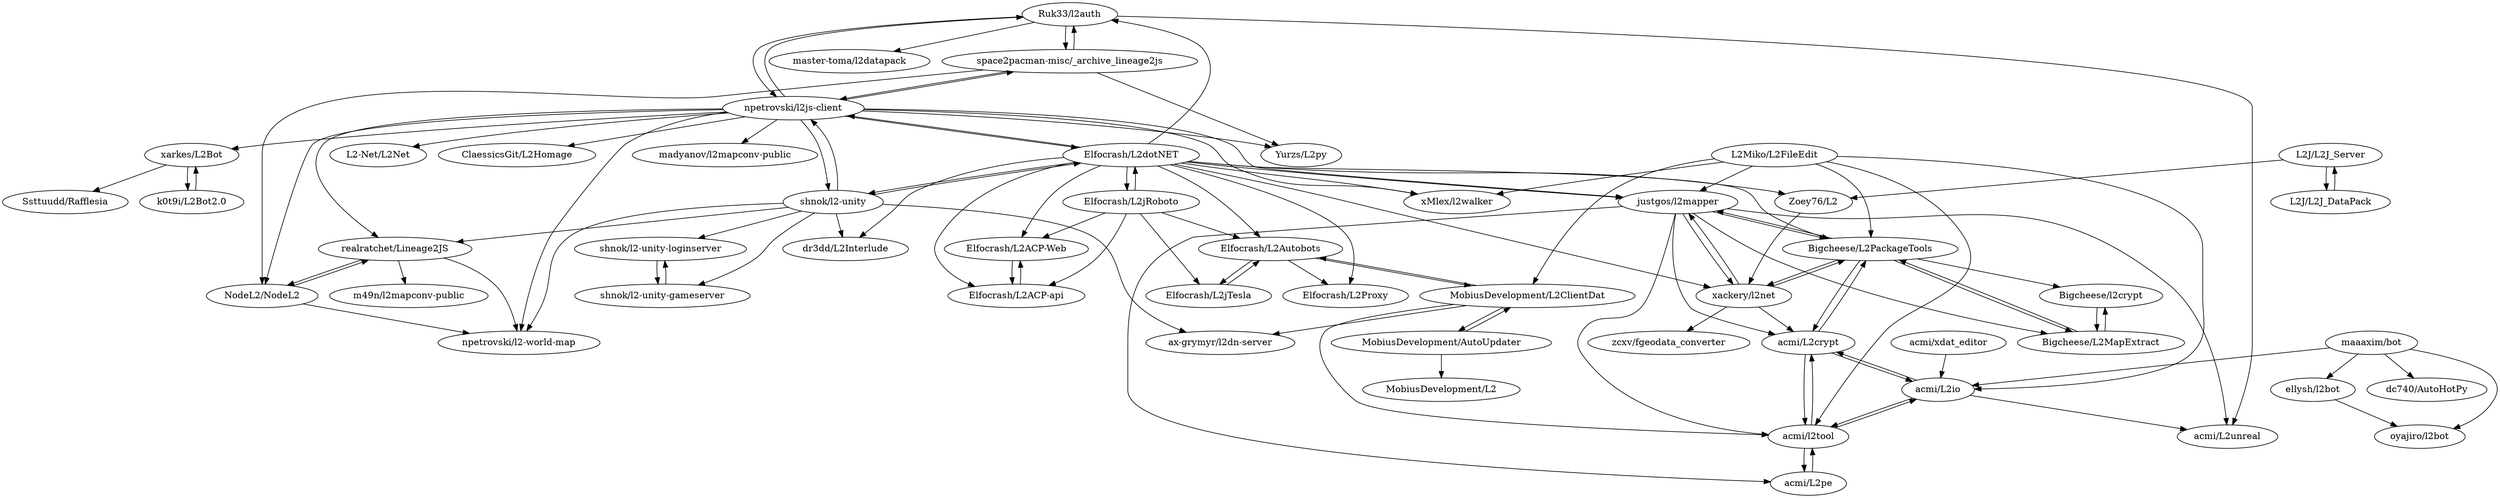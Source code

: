 digraph G {
"justgos/l2mapper" -> "Bigcheese/L2PackageTools"
"justgos/l2mapper" -> "Bigcheese/L2MapExtract"
"justgos/l2mapper" -> "acmi/L2crypt"
"justgos/l2mapper" -> "xackery/l2net"
"justgos/l2mapper" -> "acmi/L2pe"
"justgos/l2mapper" -> "acmi/l2tool"
"justgos/l2mapper" -> "acmi/L2unreal"
"L2Miko/L2FileEdit" -> "acmi/l2tool"
"L2Miko/L2FileEdit" -> "Bigcheese/L2PackageTools"
"L2Miko/L2FileEdit" -> "xMlex/l2walker"
"L2Miko/L2FileEdit" -> "justgos/l2mapper"
"L2Miko/L2FileEdit" -> "acmi/L2io"
"L2Miko/L2FileEdit" -> "MobiusDevelopment/L2ClientDat"
"Ruk33/l2auth" -> "master-toma/l2datapack"
"Ruk33/l2auth" -> "space2pacman-misc/_archive_lineage2js"
"Ruk33/l2auth" -> "npetrovski/l2js-client"
"Ruk33/l2auth" -> "acmi/L2unreal"
"maaaxim/bot" -> "ellysh/l2bot"
"maaaxim/bot" -> "dc740/AutoHotPy"
"maaaxim/bot" -> "oyajiro/l2bot"
"maaaxim/bot" -> "acmi/L2io"
"MobiusDevelopment/AutoUpdater" -> "MobiusDevelopment/L2"
"MobiusDevelopment/AutoUpdater" -> "MobiusDevelopment/L2ClientDat"
"Elfocrash/L2jRoboto" -> "Elfocrash/L2ACP-Web"
"Elfocrash/L2jRoboto" -> "Elfocrash/L2Autobots"
"Elfocrash/L2jRoboto" -> "Elfocrash/L2ACP-api"
"Elfocrash/L2jRoboto" -> "Elfocrash/L2jTesla"
"Elfocrash/L2jRoboto" -> "Elfocrash/L2dotNET"
"space2pacman-misc/_archive_lineage2js" -> "npetrovski/l2js-client"
"space2pacman-misc/_archive_lineage2js" -> "NodeL2/NodeL2"
"space2pacman-misc/_archive_lineage2js" -> "Yurzs/L2py"
"space2pacman-misc/_archive_lineage2js" -> "Ruk33/l2auth"
"L2J/L2J_DataPack" -> "L2J/L2J_Server"
"L2J/L2J_Server" -> "L2J/L2J_DataPack"
"L2J/L2J_Server" -> "Zoey76/L2"
"Bigcheese/L2PackageTools" -> "Bigcheese/L2MapExtract"
"Bigcheese/L2PackageTools" -> "justgos/l2mapper"
"Bigcheese/L2PackageTools" -> "Bigcheese/l2crypt"
"Bigcheese/L2PackageTools" -> "acmi/L2crypt"
"Bigcheese/L2PackageTools" -> "xackery/l2net"
"npetrovski/l2js-client" -> "space2pacman-misc/_archive_lineage2js"
"npetrovski/l2js-client" -> "madyanov/l2mapconv-public"
"npetrovski/l2js-client" -> "Elfocrash/L2dotNET"
"npetrovski/l2js-client" -> "justgos/l2mapper"
"npetrovski/l2js-client" -> "shnok/l2-unity"
"npetrovski/l2js-client" -> "Ruk33/l2auth"
"npetrovski/l2js-client" -> "xarkes/L2Bot"
"npetrovski/l2js-client" -> "Yurzs/L2py"
"npetrovski/l2js-client" -> "realratchet/Lineage2JS"
"npetrovski/l2js-client" -> "npetrovski/l2-world-map"
"npetrovski/l2js-client" -> "L2-Net/L2Net"
"npetrovski/l2js-client" -> "NodeL2/NodeL2"
"npetrovski/l2js-client" -> "ClaessicsGit/L2Homage"
"npetrovski/l2js-client" -> "xMlex/l2walker"
"Zoey76/L2" -> "xackery/l2net"
"Elfocrash/L2jTesla" -> "Elfocrash/L2Autobots"
"Bigcheese/L2MapExtract" -> "Bigcheese/L2PackageTools"
"Bigcheese/L2MapExtract" -> "Bigcheese/l2crypt"
"Elfocrash/L2Autobots" -> "Elfocrash/L2jTesla"
"Elfocrash/L2Autobots" -> "Elfocrash/L2Proxy"
"Elfocrash/L2Autobots" -> "MobiusDevelopment/L2ClientDat"
"Bigcheese/l2crypt" -> "Bigcheese/L2MapExtract"
"xarkes/L2Bot" -> "k0t9i/L2Bot2.0"
"xarkes/L2Bot" -> "Ssttuudd/Rafflesia"
"NodeL2/NodeL2" -> "npetrovski/l2-world-map"
"NodeL2/NodeL2" -> "realratchet/Lineage2JS"
"MobiusDevelopment/L2ClientDat" -> "Elfocrash/L2Autobots"
"MobiusDevelopment/L2ClientDat" -> "acmi/l2tool"
"MobiusDevelopment/L2ClientDat" -> "ax-grymyr/l2dn-server"
"MobiusDevelopment/L2ClientDat" -> "MobiusDevelopment/AutoUpdater"
"xackery/l2net" -> "Bigcheese/L2PackageTools"
"xackery/l2net" -> "justgos/l2mapper"
"xackery/l2net" -> "acmi/L2crypt"
"xackery/l2net" -> "zcxv/fgeodata_converter"
"realratchet/Lineage2JS" -> "npetrovski/l2-world-map"
"realratchet/Lineage2JS" -> "m49n/l2mapconv-public"
"realratchet/Lineage2JS" -> "NodeL2/NodeL2"
"Elfocrash/L2dotNET" -> "Elfocrash/L2ACP-Web"
"Elfocrash/L2dotNET" -> "dr3dd/L2Interlude"
"Elfocrash/L2dotNET" -> "Elfocrash/L2ACP-api"
"Elfocrash/L2dotNET" -> "npetrovski/l2js-client"
"Elfocrash/L2dotNET" -> "xackery/l2net"
"Elfocrash/L2dotNET" -> "Elfocrash/L2Proxy"
"Elfocrash/L2dotNET" -> "justgos/l2mapper"
"Elfocrash/L2dotNET" -> "Elfocrash/L2jRoboto"
"Elfocrash/L2dotNET" -> "Elfocrash/L2Autobots"
"Elfocrash/L2dotNET" -> "shnok/l2-unity"
"Elfocrash/L2dotNET" -> "Zoey76/L2"
"Elfocrash/L2dotNET" -> "Ruk33/l2auth"
"Elfocrash/L2dotNET" -> "Bigcheese/L2PackageTools"
"Elfocrash/L2dotNET" -> "xMlex/l2walker"
"acmi/L2crypt" -> "acmi/l2tool"
"acmi/L2crypt" -> "Bigcheese/L2PackageTools"
"acmi/L2crypt" -> "acmi/L2io"
"k0t9i/L2Bot2.0" -> "xarkes/L2Bot"
"acmi/L2pe" -> "acmi/l2tool"
"acmi/xdat_editor" -> "acmi/L2io"
"acmi/L2io" -> "acmi/l2tool"
"acmi/L2io" -> "acmi/L2unreal"
"acmi/L2io" -> "acmi/L2crypt"
"acmi/l2tool" -> "acmi/L2crypt"
"acmi/l2tool" -> "acmi/L2io"
"acmi/l2tool" -> "acmi/L2pe"
"ellysh/l2bot" -> "oyajiro/l2bot"
"shnok/l2-unity" -> "shnok/l2-unity-gameserver"
"shnok/l2-unity" -> "npetrovski/l2js-client"
"shnok/l2-unity" -> "dr3dd/L2Interlude"
"shnok/l2-unity" -> "ax-grymyr/l2dn-server"
"shnok/l2-unity" -> "realratchet/Lineage2JS"
"shnok/l2-unity" -> "shnok/l2-unity-loginserver"
"shnok/l2-unity" -> "npetrovski/l2-world-map"
"shnok/l2-unity" -> "Elfocrash/L2dotNET"
"shnok/l2-unity-gameserver" -> "shnok/l2-unity-loginserver"
"Elfocrash/L2ACP-Web" -> "Elfocrash/L2ACP-api"
"Elfocrash/L2ACP-api" -> "Elfocrash/L2ACP-Web"
"shnok/l2-unity-loginserver" -> "shnok/l2-unity-gameserver"
"justgos/l2mapper" ["l"="2.39,47.157"]
"Bigcheese/L2PackageTools" ["l"="2.392,47.169"]
"Bigcheese/L2MapExtract" ["l"="2.402,47.175"]
"acmi/L2crypt" ["l"="2.407,47.158"]
"xackery/l2net" ["l"="2.372,47.168"]
"acmi/L2pe" ["l"="2.417,47.146"]
"acmi/l2tool" ["l"="2.424,47.158"]
"acmi/L2unreal" ["l"="2.39,47.145"]
"L2Miko/L2FileEdit" ["l"="2.414,47.165"]
"xMlex/l2walker" ["l"="2.376,47.151"]
"acmi/L2io" ["l"="2.433,47.149"]
"MobiusDevelopment/L2ClientDat" ["l"="2.419,47.179"]
"Ruk33/l2auth" ["l"="2.339,47.145"]
"master-toma/l2datapack" ["l"="2.311,47.153"]
"space2pacman-misc/_archive_lineage2js" ["l"="2.331,47.127"]
"npetrovski/l2js-client" ["l"="2.348,47.133"]
"maaaxim/bot" ["l"="2.482,47.146"]
"ellysh/l2bot" ["l"="2.511,47.151"]
"dc740/AutoHotPy" ["l"="2.505,47.132"]
"oyajiro/l2bot" ["l"="2.497,47.158"]
"MobiusDevelopment/AutoUpdater" ["l"="2.437,47.191"]
"MobiusDevelopment/L2" ["l"="2.453,47.202"]
"Elfocrash/L2jRoboto" ["l"="2.361,47.186"]
"Elfocrash/L2ACP-Web" ["l"="2.341,47.19"]
"Elfocrash/L2Autobots" ["l"="2.387,47.188"]
"Elfocrash/L2ACP-api" ["l"="2.342,47.179"]
"Elfocrash/L2jTesla" ["l"="2.378,47.2"]
"Elfocrash/L2dotNET" ["l"="2.358,47.162"]
"NodeL2/NodeL2" ["l"="2.351,47.115"]
"Yurzs/L2py" ["l"="2.331,47.114"]
"L2J/L2J_DataPack" ["l"="2.264,47.208"]
"L2J/L2J_Server" ["l"="2.284,47.198"]
"Zoey76/L2" ["l"="2.322,47.179"]
"Bigcheese/l2crypt" ["l"="2.405,47.185"]
"madyanov/l2mapconv-public" ["l"="2.311,47.116"]
"shnok/l2-unity" ["l"="2.373,47.136"]
"xarkes/L2Bot" ["l"="2.332,47.099"]
"realratchet/Lineage2JS" ["l"="2.368,47.114"]
"npetrovski/l2-world-map" ["l"="2.363,47.123"]
"L2-Net/L2Net" ["l"="2.311,47.129"]
"ClaessicsGit/L2Homage" ["l"="2.314,47.14"]
"Elfocrash/L2Proxy" ["l"="2.372,47.18"]
"k0t9i/L2Bot2.0" ["l"="2.317,47.088"]
"Ssttuudd/Rafflesia" ["l"="2.335,47.083"]
"ax-grymyr/l2dn-server" ["l"="2.403,47.15"]
"zcxv/fgeodata_converter" ["l"="2.344,47.169"]
"m49n/l2mapconv-public" ["l"="2.376,47.097"]
"dr3dd/L2Interlude" ["l"="2.361,47.147"]
"acmi/xdat_editor" ["l"="2.453,47.138"]
"shnok/l2-unity-gameserver" ["l"="2.4,47.123"]
"shnok/l2-unity-loginserver" ["l"="2.386,47.119"]
}
